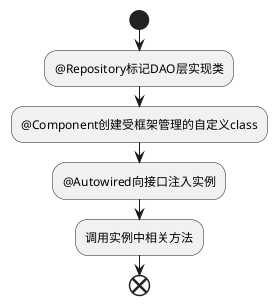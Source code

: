 @startuml 
start
:@Repository标记DAO层实现类;
:@Component创建受框架管理的自定义class;
:@Autowired向接口注入实例;
:调用实例中相关方法;
end
@enduml 